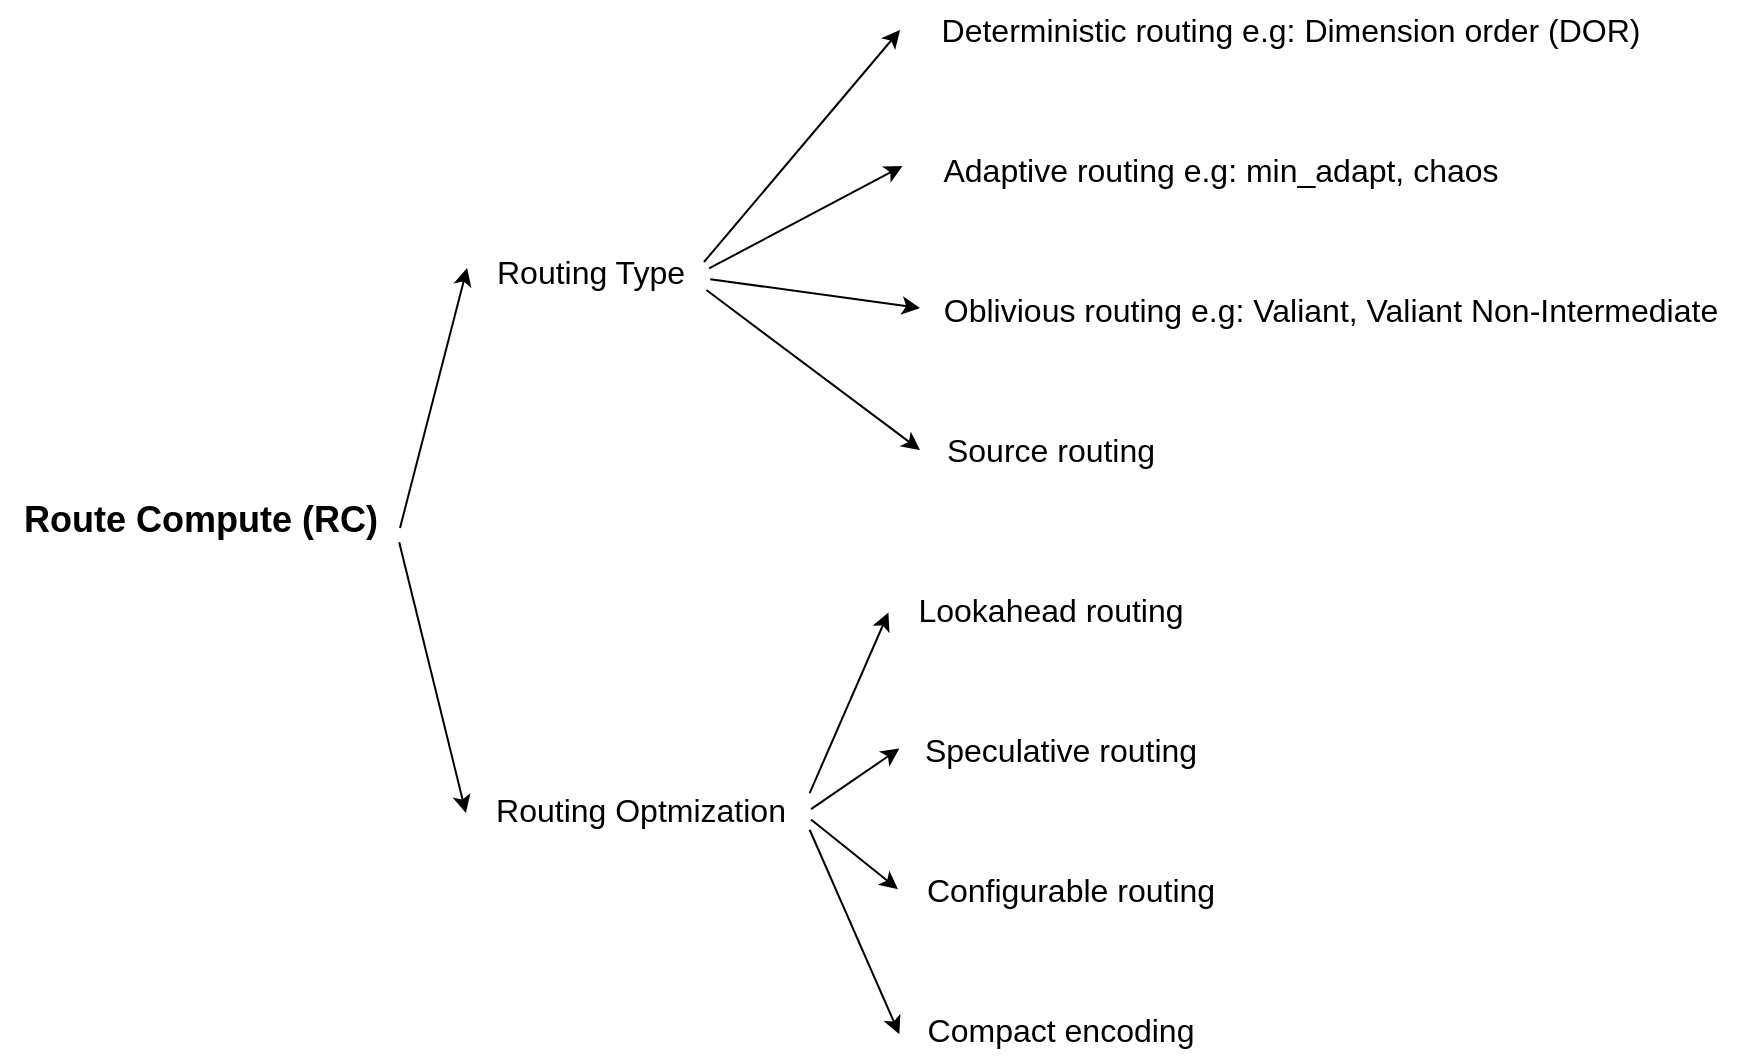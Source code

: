 <mxfile version="26.2.15">
  <diagram name="Page-1" id="hh5Uxqu39lBJHwbC1pjm">
    <mxGraphModel dx="678" dy="504" grid="1" gridSize="10" guides="1" tooltips="1" connect="1" arrows="1" fold="1" page="1" pageScale="1" pageWidth="850" pageHeight="1100" math="0" shadow="0">
      <root>
        <mxCell id="0" />
        <mxCell id="1" parent="0" />
        <mxCell id="NWXqaKzSs_AKC4-fesMb-2" value="&lt;font style=&quot;font-size: 18px;&quot;&gt;&lt;b&gt;Route Compute (RC)&lt;/b&gt;&lt;/font&gt;" style="text;html=1;align=center;verticalAlign=middle;resizable=0;points=[];autosize=1;strokeColor=none;fillColor=none;" vertex="1" parent="1">
          <mxGeometry y="260" width="200" height="40" as="geometry" />
        </mxCell>
        <mxCell id="NWXqaKzSs_AKC4-fesMb-4" value="&lt;font style=&quot;font-size: 16px;&quot;&gt;Routing Type&lt;/font&gt;" style="text;html=1;align=center;verticalAlign=middle;resizable=0;points=[];autosize=1;strokeColor=none;fillColor=none;rounded=1;arcSize=0;" vertex="1" parent="1">
          <mxGeometry x="235" y="141" width="120" height="30" as="geometry" />
        </mxCell>
        <mxCell id="NWXqaKzSs_AKC4-fesMb-5" value="" style="endArrow=classic;html=1;rounded=0;exitX=0.975;exitY=0.333;exitDx=0;exitDy=0;exitPerimeter=0;entryX=-0.027;entryY=0.5;entryDx=0;entryDy=0;entryPerimeter=0;" edge="1" parent="1" source="NWXqaKzSs_AKC4-fesMb-4" target="NWXqaKzSs_AKC4-fesMb-6">
          <mxGeometry width="50" height="50" relative="1" as="geometry">
            <mxPoint x="470" y="-10" as="sourcePoint" />
            <mxPoint x="591" y="-10" as="targetPoint" />
          </mxGeometry>
        </mxCell>
        <mxCell id="NWXqaKzSs_AKC4-fesMb-6" value="&lt;font style=&quot;font-size: 16px;&quot;&gt;Deterministic&amp;nbsp;&lt;/font&gt;&lt;span style=&quot;font-size: 16px;&quot;&gt;routing e.g: Dimension order (DOR)&lt;/span&gt;" style="text;html=1;align=center;verticalAlign=middle;resizable=0;points=[];autosize=1;strokeColor=none;fillColor=none;" vertex="1" parent="1">
          <mxGeometry x="460" y="20" width="370" height="30" as="geometry" />
        </mxCell>
        <mxCell id="NWXqaKzSs_AKC4-fesMb-7" value="" style="endArrow=classic;html=1;rounded=0;exitX=0.996;exitY=0.441;exitDx=0;exitDy=0;exitPerimeter=0;entryX=-0.029;entryY=0.433;entryDx=0;entryDy=0;entryPerimeter=0;" edge="1" parent="1" source="NWXqaKzSs_AKC4-fesMb-4" target="NWXqaKzSs_AKC4-fesMb-8">
          <mxGeometry width="50" height="50" relative="1" as="geometry">
            <mxPoint x="470" y="60" as="sourcePoint" />
            <mxPoint x="591" y="60" as="targetPoint" />
          </mxGeometry>
        </mxCell>
        <mxCell id="NWXqaKzSs_AKC4-fesMb-8" value="&lt;font style=&quot;font-size: 16px;&quot;&gt;Adaptive&amp;nbsp;&lt;/font&gt;&lt;span style=&quot;font-size: 16px;&quot;&gt;routing&amp;nbsp;&lt;/span&gt;&lt;span style=&quot;font-size: 16px;&quot;&gt;e.g: min_adapt, chaos&lt;/span&gt;" style="text;html=1;align=center;verticalAlign=middle;resizable=0;points=[];autosize=1;strokeColor=none;fillColor=none;" vertex="1" parent="1">
          <mxGeometry x="460" y="90" width="300" height="30" as="geometry" />
        </mxCell>
        <mxCell id="NWXqaKzSs_AKC4-fesMb-10" value="" style="endArrow=classic;html=1;rounded=0;exitX=1;exitY=0.6;exitDx=0;exitDy=0;exitPerimeter=0;entryX=-0.012;entryY=0.433;entryDx=0;entryDy=0;entryPerimeter=0;" edge="1" parent="1" source="NWXqaKzSs_AKC4-fesMb-2" target="NWXqaKzSs_AKC4-fesMb-4">
          <mxGeometry width="50" height="50" relative="1" as="geometry">
            <mxPoint x="219" y="100" as="sourcePoint" />
            <mxPoint x="246.94" y="214" as="targetPoint" />
          </mxGeometry>
        </mxCell>
        <mxCell id="NWXqaKzSs_AKC4-fesMb-18" value="" style="endArrow=classic;html=1;rounded=0;exitX=1.001;exitY=0.621;exitDx=0;exitDy=0;exitPerimeter=0;entryX=0;entryY=0.467;entryDx=0;entryDy=0;entryPerimeter=0;" edge="1" parent="1" source="NWXqaKzSs_AKC4-fesMb-4" target="NWXqaKzSs_AKC4-fesMb-23">
          <mxGeometry width="50" height="50" relative="1" as="geometry">
            <mxPoint x="415.0" y="220" as="sourcePoint" />
            <mxPoint x="540" y="220" as="targetPoint" />
          </mxGeometry>
        </mxCell>
        <mxCell id="NWXqaKzSs_AKC4-fesMb-20" value="" style="endArrow=classic;html=1;rounded=0;entryX=0;entryY=0.5;entryDx=0;entryDy=0;entryPerimeter=0;exitX=0.985;exitY=0.8;exitDx=0;exitDy=0;exitPerimeter=0;" edge="1" parent="1" source="NWXqaKzSs_AKC4-fesMb-4" target="NWXqaKzSs_AKC4-fesMb-24">
          <mxGeometry width="50" height="50" relative="1" as="geometry">
            <mxPoint x="380" y="160" as="sourcePoint" />
            <mxPoint x="500" y="324" as="targetPoint" />
          </mxGeometry>
        </mxCell>
        <mxCell id="NWXqaKzSs_AKC4-fesMb-23" value="&lt;font style=&quot;font-size: 16px;&quot;&gt;Oblivious&amp;nbsp;&lt;/font&gt;&lt;span style=&quot;font-size: 16px;&quot;&gt;routing&amp;nbsp;&lt;/span&gt;&lt;span style=&quot;font-size: 16px;&quot;&gt;e.g: Valiant, Valiant Non-Intermediate&lt;/span&gt;" style="text;html=1;align=center;verticalAlign=middle;resizable=0;points=[];autosize=1;strokeColor=none;fillColor=none;" vertex="1" parent="1">
          <mxGeometry x="460" y="160" width="410" height="30" as="geometry" />
        </mxCell>
        <mxCell id="NWXqaKzSs_AKC4-fesMb-24" value="&lt;font style=&quot;font-size: 16px;&quot;&gt;Source routing&lt;/font&gt;" style="text;html=1;align=center;verticalAlign=middle;resizable=0;points=[];autosize=1;strokeColor=none;fillColor=none;" vertex="1" parent="1">
          <mxGeometry x="460" y="230" width="130" height="30" as="geometry" />
        </mxCell>
        <mxCell id="NWXqaKzSs_AKC4-fesMb-26" value="&lt;font style=&quot;font-size: 16px;&quot;&gt;Routing Optmization&lt;/font&gt;" style="text;html=1;align=center;verticalAlign=middle;resizable=0;points=[];autosize=1;strokeColor=none;fillColor=none;rounded=1;arcSize=0;" vertex="1" parent="1">
          <mxGeometry x="235" y="410" width="170" height="30" as="geometry" />
        </mxCell>
        <mxCell id="NWXqaKzSs_AKC4-fesMb-27" value="" style="endArrow=classic;html=1;rounded=0;exitX=0.998;exitY=0.779;exitDx=0;exitDy=0;exitPerimeter=0;entryX=-0.012;entryY=0.552;entryDx=0;entryDy=0;entryPerimeter=0;" edge="1" parent="1" source="NWXqaKzSs_AKC4-fesMb-2" target="NWXqaKzSs_AKC4-fesMb-26">
          <mxGeometry width="50" height="50" relative="1" as="geometry">
            <mxPoint x="225" y="224" as="sourcePoint" />
            <mxPoint x="269" y="164" as="targetPoint" />
          </mxGeometry>
        </mxCell>
        <mxCell id="NWXqaKzSs_AKC4-fesMb-28" value="&lt;span style=&quot;font-size: 16px;&quot;&gt;Lookahead routing&lt;/span&gt;" style="text;html=1;align=center;verticalAlign=middle;resizable=0;points=[];autosize=1;strokeColor=none;fillColor=none;" vertex="1" parent="1">
          <mxGeometry x="445" y="310" width="160" height="30" as="geometry" />
        </mxCell>
        <mxCell id="NWXqaKzSs_AKC4-fesMb-29" value="&lt;span style=&quot;font-size: 16px;&quot;&gt;Speculative routing&lt;/span&gt;" style="text;html=1;align=center;verticalAlign=middle;resizable=0;points=[];autosize=1;strokeColor=none;fillColor=none;" vertex="1" parent="1">
          <mxGeometry x="450" y="380" width="160" height="30" as="geometry" />
        </mxCell>
        <mxCell id="NWXqaKzSs_AKC4-fesMb-30" value="&lt;span style=&quot;font-size: 16px;&quot;&gt;Configurable routing&lt;/span&gt;" style="text;html=1;align=center;verticalAlign=middle;resizable=0;points=[];autosize=1;strokeColor=none;fillColor=none;" vertex="1" parent="1">
          <mxGeometry x="450" y="450" width="170" height="30" as="geometry" />
        </mxCell>
        <mxCell id="NWXqaKzSs_AKC4-fesMb-31" value="&lt;font style=&quot;font-size: 16px;&quot;&gt;Compact encoding&lt;/font&gt;" style="text;html=1;align=center;verticalAlign=middle;resizable=0;points=[];autosize=1;strokeColor=none;fillColor=none;" vertex="1" parent="1">
          <mxGeometry x="450" y="520" width="160" height="30" as="geometry" />
        </mxCell>
        <mxCell id="NWXqaKzSs_AKC4-fesMb-32" value="" style="endArrow=classic;html=1;rounded=0;entryX=-0.005;entryY=0.543;entryDx=0;entryDy=0;entryPerimeter=0;exitX=0.999;exitY=0.219;exitDx=0;exitDy=0;exitPerimeter=0;" edge="1" parent="1" source="NWXqaKzSs_AKC4-fesMb-26" target="NWXqaKzSs_AKC4-fesMb-28">
          <mxGeometry width="50" height="50" relative="1" as="geometry">
            <mxPoint x="388" y="175" as="sourcePoint" />
            <mxPoint x="470" y="255" as="targetPoint" />
          </mxGeometry>
        </mxCell>
        <mxCell id="NWXqaKzSs_AKC4-fesMb-33" value="" style="endArrow=classic;html=1;rounded=0;entryX=-0.002;entryY=0.476;entryDx=0;entryDy=0;entryPerimeter=0;exitX=1.003;exitY=0.486;exitDx=0;exitDy=0;exitPerimeter=0;" edge="1" parent="1" source="NWXqaKzSs_AKC4-fesMb-26" target="NWXqaKzSs_AKC4-fesMb-29">
          <mxGeometry width="50" height="50" relative="1" as="geometry">
            <mxPoint x="415" y="427" as="sourcePoint" />
            <mxPoint x="449" y="336" as="targetPoint" />
          </mxGeometry>
        </mxCell>
        <mxCell id="NWXqaKzSs_AKC4-fesMb-34" value="" style="endArrow=classic;html=1;rounded=0;entryX=-0.006;entryY=0.486;entryDx=0;entryDy=0;entryPerimeter=0;exitX=1.003;exitY=0.657;exitDx=0;exitDy=0;exitPerimeter=0;" edge="1" parent="1" source="NWXqaKzSs_AKC4-fesMb-26" target="NWXqaKzSs_AKC4-fesMb-30">
          <mxGeometry width="50" height="50" relative="1" as="geometry">
            <mxPoint x="416" y="435" as="sourcePoint" />
            <mxPoint x="450" y="404" as="targetPoint" />
          </mxGeometry>
        </mxCell>
        <mxCell id="NWXqaKzSs_AKC4-fesMb-35" value="" style="endArrow=classic;html=1;rounded=0;entryX=-0.002;entryY=0.571;entryDx=0;entryDy=0;entryPerimeter=0;exitX=0.999;exitY=0.829;exitDx=0;exitDy=0;exitPerimeter=0;" edge="1" parent="1" source="NWXqaKzSs_AKC4-fesMb-26" target="NWXqaKzSs_AKC4-fesMb-31">
          <mxGeometry width="50" height="50" relative="1" as="geometry">
            <mxPoint x="416" y="440" as="sourcePoint" />
            <mxPoint x="449" y="475" as="targetPoint" />
          </mxGeometry>
        </mxCell>
      </root>
    </mxGraphModel>
  </diagram>
</mxfile>
